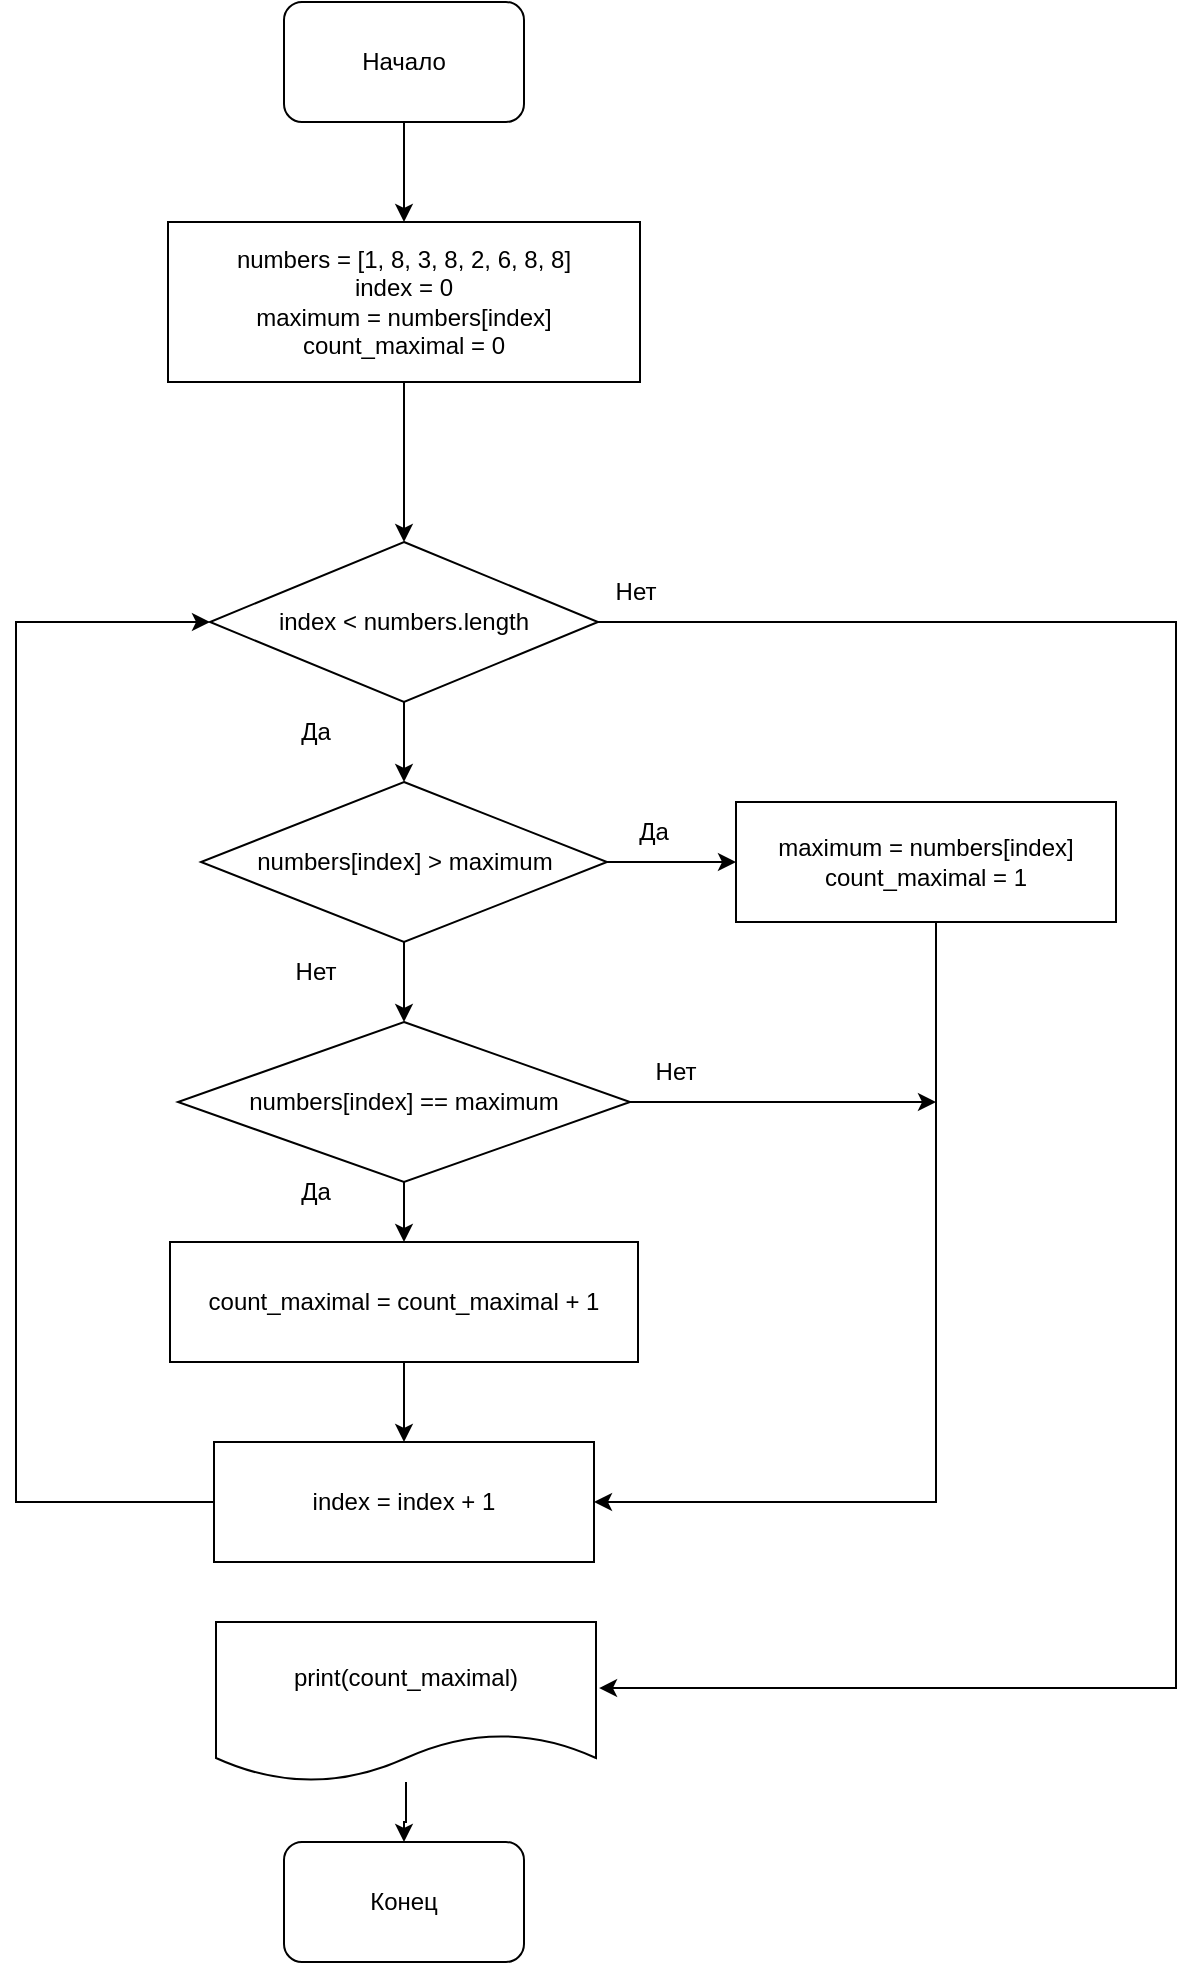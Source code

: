 <mxfile version="20.0.4" type="github">
  <diagram id="bRTZraAsIwtwp-RtGRKA" name="Page-1">
    <mxGraphModel dx="1422" dy="765" grid="1" gridSize="10" guides="1" tooltips="1" connect="1" arrows="1" fold="1" page="1" pageScale="1" pageWidth="827" pageHeight="1169" math="0" shadow="0">
      <root>
        <mxCell id="0" />
        <mxCell id="1" parent="0" />
        <mxCell id="O2jL7RBH0PV0tEBPT7sf-1" value="" style="edgeStyle=orthogonalEdgeStyle;rounded=0;orthogonalLoop=1;jettySize=auto;html=1;entryX=0.5;entryY=0;entryDx=0;entryDy=0;" edge="1" parent="1" source="O2jL7RBH0PV0tEBPT7sf-2" target="O2jL7RBH0PV0tEBPT7sf-5">
          <mxGeometry relative="1" as="geometry">
            <mxPoint x="414" y="100" as="targetPoint" />
          </mxGeometry>
        </mxCell>
        <mxCell id="O2jL7RBH0PV0tEBPT7sf-2" value="Начало" style="rounded=1;whiteSpace=wrap;html=1;" vertex="1" parent="1">
          <mxGeometry x="354" y="20" width="120" height="60" as="geometry" />
        </mxCell>
        <mxCell id="O2jL7RBH0PV0tEBPT7sf-3" value="Конец" style="rounded=1;whiteSpace=wrap;html=1;" vertex="1" parent="1">
          <mxGeometry x="354" y="940" width="120" height="60" as="geometry" />
        </mxCell>
        <mxCell id="O2jL7RBH0PV0tEBPT7sf-4" value="" style="edgeStyle=orthogonalEdgeStyle;rounded=0;orthogonalLoop=1;jettySize=auto;html=1;" edge="1" parent="1" source="O2jL7RBH0PV0tEBPT7sf-5">
          <mxGeometry relative="1" as="geometry">
            <mxPoint x="414" y="290" as="targetPoint" />
          </mxGeometry>
        </mxCell>
        <mxCell id="O2jL7RBH0PV0tEBPT7sf-5" value="numbers = [1, 8, 3, 8, 2, 6, 8, 8]&lt;br&gt;index = 0&lt;br&gt;maximum = numbers[index]&lt;br&gt;count_maximal = 0" style="rounded=0;whiteSpace=wrap;html=1;" vertex="1" parent="1">
          <mxGeometry x="296" y="130" width="236" height="80" as="geometry" />
        </mxCell>
        <mxCell id="O2jL7RBH0PV0tEBPT7sf-27" style="edgeStyle=orthogonalEdgeStyle;rounded=0;orthogonalLoop=1;jettySize=auto;html=1;entryX=1;entryY=0.5;entryDx=0;entryDy=0;" edge="1" parent="1" source="O2jL7RBH0PV0tEBPT7sf-10" target="O2jL7RBH0PV0tEBPT7sf-23">
          <mxGeometry relative="1" as="geometry">
            <Array as="points">
              <mxPoint x="680" y="770" />
            </Array>
          </mxGeometry>
        </mxCell>
        <mxCell id="O2jL7RBH0PV0tEBPT7sf-10" value="maximum = numbers[index]&lt;br&gt;count_maximal = 1" style="whiteSpace=wrap;html=1;" vertex="1" parent="1">
          <mxGeometry x="580" y="420" width="190" height="60" as="geometry" />
        </mxCell>
        <mxCell id="O2jL7RBH0PV0tEBPT7sf-17" value="" style="edgeStyle=orthogonalEdgeStyle;rounded=0;orthogonalLoop=1;jettySize=auto;html=1;" edge="1" parent="1" source="O2jL7RBH0PV0tEBPT7sf-13" target="O2jL7RBH0PV0tEBPT7sf-14">
          <mxGeometry relative="1" as="geometry" />
        </mxCell>
        <mxCell id="O2jL7RBH0PV0tEBPT7sf-32" style="edgeStyle=orthogonalEdgeStyle;rounded=0;orthogonalLoop=1;jettySize=auto;html=1;entryX=1.008;entryY=0.413;entryDx=0;entryDy=0;entryPerimeter=0;" edge="1" parent="1" source="O2jL7RBH0PV0tEBPT7sf-13" target="O2jL7RBH0PV0tEBPT7sf-31">
          <mxGeometry relative="1" as="geometry">
            <Array as="points">
              <mxPoint x="800" y="330" />
              <mxPoint x="800" y="863" />
            </Array>
          </mxGeometry>
        </mxCell>
        <mxCell id="O2jL7RBH0PV0tEBPT7sf-13" value="index &amp;lt; numbers.length" style="rhombus;whiteSpace=wrap;html=1;" vertex="1" parent="1">
          <mxGeometry x="317" y="290" width="194" height="80" as="geometry" />
        </mxCell>
        <mxCell id="O2jL7RBH0PV0tEBPT7sf-18" value="" style="edgeStyle=orthogonalEdgeStyle;rounded=0;orthogonalLoop=1;jettySize=auto;html=1;" edge="1" parent="1" source="O2jL7RBH0PV0tEBPT7sf-14" target="O2jL7RBH0PV0tEBPT7sf-15">
          <mxGeometry relative="1" as="geometry" />
        </mxCell>
        <mxCell id="O2jL7RBH0PV0tEBPT7sf-21" value="" style="edgeStyle=orthogonalEdgeStyle;rounded=0;orthogonalLoop=1;jettySize=auto;html=1;" edge="1" parent="1" source="O2jL7RBH0PV0tEBPT7sf-14" target="O2jL7RBH0PV0tEBPT7sf-10">
          <mxGeometry relative="1" as="geometry" />
        </mxCell>
        <mxCell id="O2jL7RBH0PV0tEBPT7sf-14" value="numbers[index] &amp;gt; maximum" style="rhombus;whiteSpace=wrap;html=1;" vertex="1" parent="1">
          <mxGeometry x="312.5" y="410" width="203" height="80" as="geometry" />
        </mxCell>
        <mxCell id="O2jL7RBH0PV0tEBPT7sf-22" value="" style="edgeStyle=orthogonalEdgeStyle;rounded=0;orthogonalLoop=1;jettySize=auto;html=1;" edge="1" parent="1" source="O2jL7RBH0PV0tEBPT7sf-15" target="O2jL7RBH0PV0tEBPT7sf-16">
          <mxGeometry relative="1" as="geometry" />
        </mxCell>
        <mxCell id="O2jL7RBH0PV0tEBPT7sf-28" style="edgeStyle=orthogonalEdgeStyle;rounded=0;orthogonalLoop=1;jettySize=auto;html=1;" edge="1" parent="1" source="O2jL7RBH0PV0tEBPT7sf-15">
          <mxGeometry relative="1" as="geometry">
            <mxPoint x="680" y="570" as="targetPoint" />
          </mxGeometry>
        </mxCell>
        <mxCell id="O2jL7RBH0PV0tEBPT7sf-15" value="numbers[index] == maximum" style="rhombus;whiteSpace=wrap;html=1;" vertex="1" parent="1">
          <mxGeometry x="301" y="530" width="226" height="80" as="geometry" />
        </mxCell>
        <mxCell id="O2jL7RBH0PV0tEBPT7sf-24" value="" style="edgeStyle=orthogonalEdgeStyle;rounded=0;orthogonalLoop=1;jettySize=auto;html=1;" edge="1" parent="1" source="O2jL7RBH0PV0tEBPT7sf-16" target="O2jL7RBH0PV0tEBPT7sf-23">
          <mxGeometry relative="1" as="geometry" />
        </mxCell>
        <mxCell id="O2jL7RBH0PV0tEBPT7sf-16" value="count_maximal = count_maximal + 1" style="rounded=0;whiteSpace=wrap;html=1;" vertex="1" parent="1">
          <mxGeometry x="297" y="640" width="234" height="60" as="geometry" />
        </mxCell>
        <mxCell id="O2jL7RBH0PV0tEBPT7sf-19" value="Да" style="text;html=1;strokeColor=none;fillColor=none;align=center;verticalAlign=middle;whiteSpace=wrap;rounded=0;" vertex="1" parent="1">
          <mxGeometry x="340" y="370" width="60" height="30" as="geometry" />
        </mxCell>
        <mxCell id="O2jL7RBH0PV0tEBPT7sf-20" value="Нет" style="text;html=1;strokeColor=none;fillColor=none;align=center;verticalAlign=middle;whiteSpace=wrap;rounded=0;" vertex="1" parent="1">
          <mxGeometry x="340" y="490" width="60" height="30" as="geometry" />
        </mxCell>
        <mxCell id="O2jL7RBH0PV0tEBPT7sf-30" style="edgeStyle=orthogonalEdgeStyle;rounded=0;orthogonalLoop=1;jettySize=auto;html=1;entryX=0;entryY=0.5;entryDx=0;entryDy=0;" edge="1" parent="1" source="O2jL7RBH0PV0tEBPT7sf-23" target="O2jL7RBH0PV0tEBPT7sf-13">
          <mxGeometry relative="1" as="geometry">
            <Array as="points">
              <mxPoint x="220" y="770" />
              <mxPoint x="220" y="330" />
            </Array>
          </mxGeometry>
        </mxCell>
        <mxCell id="O2jL7RBH0PV0tEBPT7sf-23" value="index = index + 1" style="whiteSpace=wrap;html=1;" vertex="1" parent="1">
          <mxGeometry x="319" y="740" width="190" height="60" as="geometry" />
        </mxCell>
        <mxCell id="O2jL7RBH0PV0tEBPT7sf-25" value="Да" style="text;html=1;strokeColor=none;fillColor=none;align=center;verticalAlign=middle;whiteSpace=wrap;rounded=0;" vertex="1" parent="1">
          <mxGeometry x="340" y="600" width="60" height="30" as="geometry" />
        </mxCell>
        <mxCell id="O2jL7RBH0PV0tEBPT7sf-26" value="Да" style="text;html=1;strokeColor=none;fillColor=none;align=center;verticalAlign=middle;whiteSpace=wrap;rounded=0;" vertex="1" parent="1">
          <mxGeometry x="509" y="420" width="60" height="30" as="geometry" />
        </mxCell>
        <mxCell id="O2jL7RBH0PV0tEBPT7sf-29" value="Нет" style="text;html=1;strokeColor=none;fillColor=none;align=center;verticalAlign=middle;whiteSpace=wrap;rounded=0;" vertex="1" parent="1">
          <mxGeometry x="520" y="540" width="60" height="30" as="geometry" />
        </mxCell>
        <mxCell id="O2jL7RBH0PV0tEBPT7sf-34" value="" style="edgeStyle=orthogonalEdgeStyle;rounded=0;orthogonalLoop=1;jettySize=auto;html=1;" edge="1" parent="1" source="O2jL7RBH0PV0tEBPT7sf-31" target="O2jL7RBH0PV0tEBPT7sf-3">
          <mxGeometry relative="1" as="geometry" />
        </mxCell>
        <mxCell id="O2jL7RBH0PV0tEBPT7sf-31" value="print(count_maximal)" style="shape=document;whiteSpace=wrap;html=1;boundedLbl=1;" vertex="1" parent="1">
          <mxGeometry x="320" y="830" width="190" height="80" as="geometry" />
        </mxCell>
        <mxCell id="O2jL7RBH0PV0tEBPT7sf-33" value="Нет" style="text;html=1;strokeColor=none;fillColor=none;align=center;verticalAlign=middle;whiteSpace=wrap;rounded=0;" vertex="1" parent="1">
          <mxGeometry x="500" y="300" width="60" height="30" as="geometry" />
        </mxCell>
      </root>
    </mxGraphModel>
  </diagram>
</mxfile>
